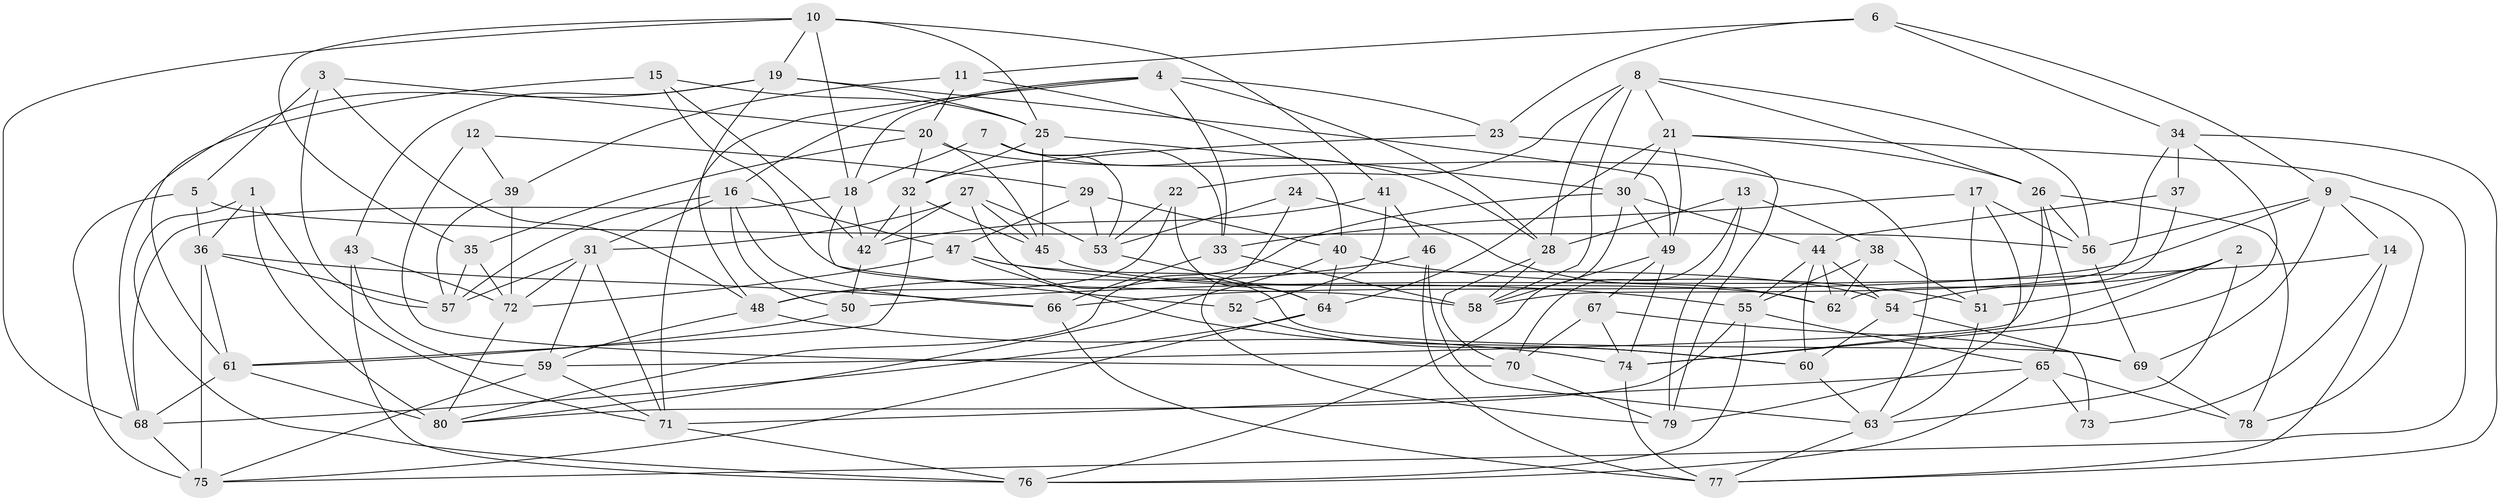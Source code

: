 // original degree distribution, {4: 1.0}
// Generated by graph-tools (version 1.1) at 2025/38/03/04/25 23:38:14]
// undirected, 80 vertices, 203 edges
graph export_dot {
  node [color=gray90,style=filled];
  1;
  2;
  3;
  4;
  5;
  6;
  7;
  8;
  9;
  10;
  11;
  12;
  13;
  14;
  15;
  16;
  17;
  18;
  19;
  20;
  21;
  22;
  23;
  24;
  25;
  26;
  27;
  28;
  29;
  30;
  31;
  32;
  33;
  34;
  35;
  36;
  37;
  38;
  39;
  40;
  41;
  42;
  43;
  44;
  45;
  46;
  47;
  48;
  49;
  50;
  51;
  52;
  53;
  54;
  55;
  56;
  57;
  58;
  59;
  60;
  61;
  62;
  63;
  64;
  65;
  66;
  67;
  68;
  69;
  70;
  71;
  72;
  73;
  74;
  75;
  76;
  77;
  78;
  79;
  80;
  1 -- 36 [weight=1.0];
  1 -- 71 [weight=1.0];
  1 -- 76 [weight=1.0];
  1 -- 80 [weight=1.0];
  2 -- 51 [weight=1.0];
  2 -- 54 [weight=1.0];
  2 -- 63 [weight=1.0];
  2 -- 74 [weight=1.0];
  3 -- 5 [weight=1.0];
  3 -- 20 [weight=1.0];
  3 -- 48 [weight=1.0];
  3 -- 57 [weight=1.0];
  4 -- 16 [weight=1.0];
  4 -- 18 [weight=1.0];
  4 -- 23 [weight=1.0];
  4 -- 28 [weight=1.0];
  4 -- 33 [weight=1.0];
  4 -- 71 [weight=1.0];
  5 -- 36 [weight=1.0];
  5 -- 56 [weight=1.0];
  5 -- 75 [weight=1.0];
  6 -- 9 [weight=1.0];
  6 -- 11 [weight=1.0];
  6 -- 23 [weight=1.0];
  6 -- 34 [weight=1.0];
  7 -- 18 [weight=1.0];
  7 -- 28 [weight=1.0];
  7 -- 33 [weight=1.0];
  7 -- 53 [weight=1.0];
  8 -- 21 [weight=1.0];
  8 -- 22 [weight=1.0];
  8 -- 26 [weight=1.0];
  8 -- 28 [weight=1.0];
  8 -- 56 [weight=1.0];
  8 -- 58 [weight=1.0];
  9 -- 14 [weight=1.0];
  9 -- 56 [weight=1.0];
  9 -- 66 [weight=1.0];
  9 -- 69 [weight=1.0];
  9 -- 78 [weight=1.0];
  10 -- 18 [weight=1.0];
  10 -- 19 [weight=1.0];
  10 -- 25 [weight=1.0];
  10 -- 35 [weight=1.0];
  10 -- 41 [weight=1.0];
  10 -- 68 [weight=1.0];
  11 -- 20 [weight=1.0];
  11 -- 39 [weight=1.0];
  11 -- 40 [weight=1.0];
  12 -- 29 [weight=1.0];
  12 -- 39 [weight=1.0];
  12 -- 70 [weight=2.0];
  13 -- 28 [weight=1.0];
  13 -- 38 [weight=1.0];
  13 -- 70 [weight=1.0];
  13 -- 79 [weight=1.0];
  14 -- 50 [weight=1.0];
  14 -- 73 [weight=1.0];
  14 -- 77 [weight=1.0];
  15 -- 25 [weight=1.0];
  15 -- 42 [weight=1.0];
  15 -- 58 [weight=1.0];
  15 -- 61 [weight=1.0];
  16 -- 31 [weight=1.0];
  16 -- 47 [weight=1.0];
  16 -- 50 [weight=1.0];
  16 -- 57 [weight=1.0];
  16 -- 66 [weight=1.0];
  17 -- 33 [weight=1.0];
  17 -- 51 [weight=1.0];
  17 -- 56 [weight=1.0];
  17 -- 79 [weight=1.0];
  18 -- 42 [weight=1.0];
  18 -- 52 [weight=1.0];
  18 -- 68 [weight=1.0];
  19 -- 25 [weight=1.0];
  19 -- 43 [weight=1.0];
  19 -- 48 [weight=1.0];
  19 -- 49 [weight=1.0];
  19 -- 68 [weight=1.0];
  20 -- 32 [weight=1.0];
  20 -- 35 [weight=1.0];
  20 -- 45 [weight=1.0];
  20 -- 63 [weight=1.0];
  21 -- 26 [weight=1.0];
  21 -- 30 [weight=1.0];
  21 -- 49 [weight=1.0];
  21 -- 64 [weight=1.0];
  21 -- 75 [weight=1.0];
  22 -- 48 [weight=1.0];
  22 -- 53 [weight=1.0];
  22 -- 64 [weight=1.0];
  23 -- 32 [weight=1.0];
  23 -- 79 [weight=1.0];
  24 -- 53 [weight=1.0];
  24 -- 62 [weight=1.0];
  24 -- 79 [weight=2.0];
  25 -- 30 [weight=1.0];
  25 -- 32 [weight=1.0];
  25 -- 45 [weight=1.0];
  26 -- 56 [weight=1.0];
  26 -- 59 [weight=1.0];
  26 -- 65 [weight=1.0];
  26 -- 78 [weight=1.0];
  27 -- 31 [weight=1.0];
  27 -- 42 [weight=1.0];
  27 -- 45 [weight=1.0];
  27 -- 53 [weight=1.0];
  27 -- 69 [weight=2.0];
  28 -- 58 [weight=1.0];
  28 -- 70 [weight=1.0];
  29 -- 40 [weight=1.0];
  29 -- 47 [weight=1.0];
  29 -- 53 [weight=1.0];
  30 -- 44 [weight=1.0];
  30 -- 49 [weight=1.0];
  30 -- 76 [weight=1.0];
  30 -- 80 [weight=1.0];
  31 -- 57 [weight=1.0];
  31 -- 59 [weight=1.0];
  31 -- 71 [weight=1.0];
  31 -- 72 [weight=1.0];
  32 -- 42 [weight=1.0];
  32 -- 45 [weight=1.0];
  32 -- 61 [weight=1.0];
  33 -- 58 [weight=1.0];
  33 -- 66 [weight=2.0];
  34 -- 37 [weight=2.0];
  34 -- 58 [weight=1.0];
  34 -- 74 [weight=1.0];
  34 -- 77 [weight=1.0];
  35 -- 57 [weight=1.0];
  35 -- 72 [weight=1.0];
  36 -- 57 [weight=1.0];
  36 -- 61 [weight=1.0];
  36 -- 66 [weight=1.0];
  36 -- 75 [weight=1.0];
  37 -- 44 [weight=1.0];
  37 -- 62 [weight=1.0];
  38 -- 51 [weight=1.0];
  38 -- 55 [weight=1.0];
  38 -- 62 [weight=1.0];
  39 -- 57 [weight=1.0];
  39 -- 72 [weight=1.0];
  40 -- 51 [weight=2.0];
  40 -- 64 [weight=1.0];
  40 -- 80 [weight=1.0];
  41 -- 42 [weight=1.0];
  41 -- 46 [weight=1.0];
  41 -- 52 [weight=1.0];
  42 -- 50 [weight=1.0];
  43 -- 59 [weight=1.0];
  43 -- 72 [weight=1.0];
  43 -- 76 [weight=1.0];
  44 -- 54 [weight=1.0];
  44 -- 55 [weight=1.0];
  44 -- 60 [weight=1.0];
  44 -- 62 [weight=1.0];
  45 -- 62 [weight=2.0];
  46 -- 48 [weight=1.0];
  46 -- 63 [weight=1.0];
  46 -- 77 [weight=1.0];
  47 -- 54 [weight=1.0];
  47 -- 55 [weight=1.0];
  47 -- 60 [weight=1.0];
  47 -- 72 [weight=1.0];
  48 -- 59 [weight=1.0];
  48 -- 74 [weight=1.0];
  49 -- 58 [weight=1.0];
  49 -- 67 [weight=1.0];
  49 -- 74 [weight=1.0];
  50 -- 61 [weight=1.0];
  51 -- 63 [weight=1.0];
  52 -- 60 [weight=2.0];
  53 -- 64 [weight=1.0];
  54 -- 60 [weight=1.0];
  54 -- 73 [weight=2.0];
  55 -- 65 [weight=1.0];
  55 -- 76 [weight=1.0];
  55 -- 80 [weight=1.0];
  56 -- 69 [weight=1.0];
  59 -- 71 [weight=1.0];
  59 -- 75 [weight=1.0];
  60 -- 63 [weight=1.0];
  61 -- 68 [weight=1.0];
  61 -- 80 [weight=1.0];
  63 -- 77 [weight=1.0];
  64 -- 68 [weight=1.0];
  64 -- 75 [weight=1.0];
  65 -- 71 [weight=1.0];
  65 -- 73 [weight=1.0];
  65 -- 76 [weight=1.0];
  65 -- 78 [weight=1.0];
  66 -- 77 [weight=1.0];
  67 -- 69 [weight=1.0];
  67 -- 70 [weight=1.0];
  67 -- 74 [weight=1.0];
  68 -- 75 [weight=1.0];
  69 -- 78 [weight=1.0];
  70 -- 79 [weight=1.0];
  71 -- 76 [weight=1.0];
  72 -- 80 [weight=1.0];
  74 -- 77 [weight=1.0];
}
